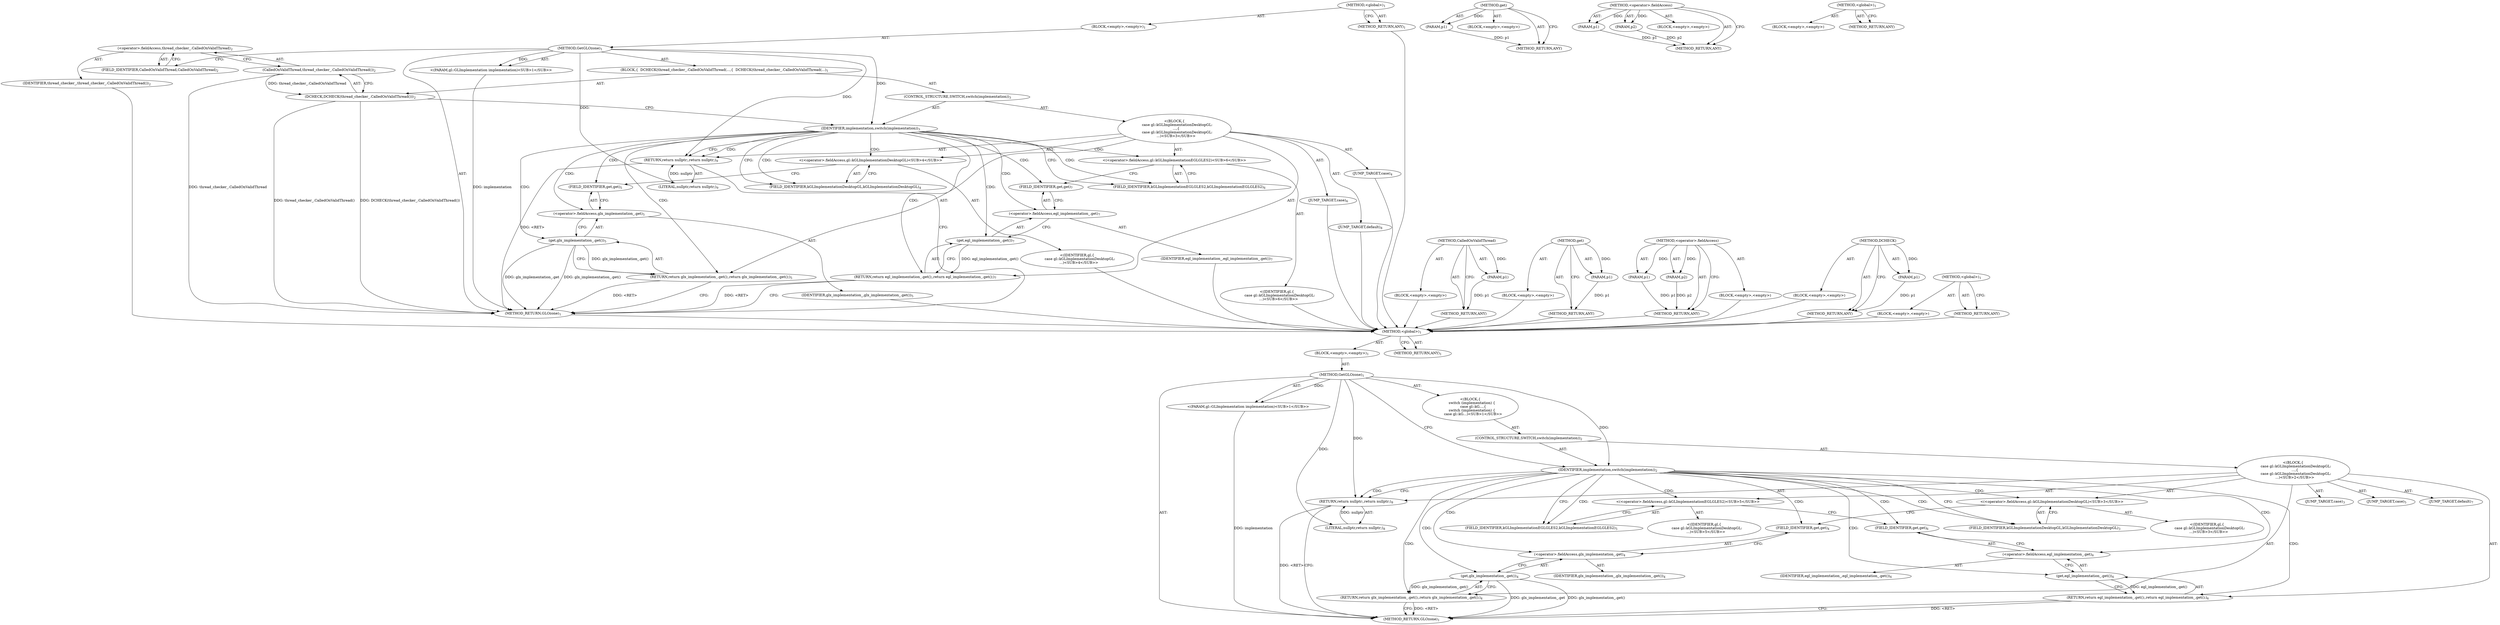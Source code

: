 digraph "&lt;global&gt;" {
vulnerable_6 [label=<(METHOD,&lt;global&gt;)<SUB>1</SUB>>];
vulnerable_7 [label=<(BLOCK,&lt;empty&gt;,&lt;empty&gt;)<SUB>1</SUB>>];
vulnerable_8 [label=<(METHOD,GetGLOzone)<SUB>1</SUB>>];
vulnerable_9 [label="<(PARAM,gl::GLImplementation implementation)<SUB>1</SUB>>"];
vulnerable_10 [label="<(BLOCK,{
   switch (implementation) {
     case gl::kG...,{
   switch (implementation) {
     case gl::kG...)<SUB>1</SUB>>"];
vulnerable_11 [label=<(CONTROL_STRUCTURE,SWITCH,switch(implementation))<SUB>2</SUB>>];
vulnerable_12 [label=<(IDENTIFIER,implementation,switch(implementation))<SUB>2</SUB>>];
vulnerable_13 [label="<(BLOCK,{
     case gl::kGLImplementationDesktopGL:
   ...,{
     case gl::kGLImplementationDesktopGL:
   ...)<SUB>2</SUB>>"];
vulnerable_14 [label=<(JUMP_TARGET,case)<SUB>3</SUB>>];
vulnerable_15 [label="<(&lt;operator&gt;.fieldAccess,gl::kGLImplementationDesktopGL)<SUB>3</SUB>>"];
vulnerable_16 [label="<(IDENTIFIER,gl,{
     case gl::kGLImplementationDesktopGL:
   ...)<SUB>3</SUB>>"];
vulnerable_17 [label=<(FIELD_IDENTIFIER,kGLImplementationDesktopGL,kGLImplementationDesktopGL)<SUB>3</SUB>>];
vulnerable_18 [label=<(RETURN,return glx_implementation_.get();,return glx_implementation_.get();)<SUB>4</SUB>>];
vulnerable_19 [label=<(get,glx_implementation_.get())<SUB>4</SUB>>];
vulnerable_20 [label=<(&lt;operator&gt;.fieldAccess,glx_implementation_.get)<SUB>4</SUB>>];
vulnerable_21 [label=<(IDENTIFIER,glx_implementation_,glx_implementation_.get())<SUB>4</SUB>>];
vulnerable_22 [label=<(FIELD_IDENTIFIER,get,get)<SUB>4</SUB>>];
vulnerable_23 [label=<(JUMP_TARGET,case)<SUB>5</SUB>>];
vulnerable_24 [label="<(&lt;operator&gt;.fieldAccess,gl::kGLImplementationEGLGLES2)<SUB>5</SUB>>"];
vulnerable_25 [label="<(IDENTIFIER,gl,{
     case gl::kGLImplementationDesktopGL:
   ...)<SUB>5</SUB>>"];
vulnerable_26 [label=<(FIELD_IDENTIFIER,kGLImplementationEGLGLES2,kGLImplementationEGLGLES2)<SUB>5</SUB>>];
vulnerable_27 [label=<(RETURN,return egl_implementation_.get();,return egl_implementation_.get();)<SUB>6</SUB>>];
vulnerable_28 [label=<(get,egl_implementation_.get())<SUB>6</SUB>>];
vulnerable_29 [label=<(&lt;operator&gt;.fieldAccess,egl_implementation_.get)<SUB>6</SUB>>];
vulnerable_30 [label=<(IDENTIFIER,egl_implementation_,egl_implementation_.get())<SUB>6</SUB>>];
vulnerable_31 [label=<(FIELD_IDENTIFIER,get,get)<SUB>6</SUB>>];
vulnerable_32 [label=<(JUMP_TARGET,default)<SUB>7</SUB>>];
vulnerable_33 [label=<(RETURN,return nullptr;,return nullptr;)<SUB>8</SUB>>];
vulnerable_34 [label=<(LITERAL,nullptr,return nullptr;)<SUB>8</SUB>>];
vulnerable_35 [label=<(METHOD_RETURN,GLOzone)<SUB>1</SUB>>];
vulnerable_37 [label=<(METHOD_RETURN,ANY)<SUB>1</SUB>>];
vulnerable_61 [label=<(METHOD,get)>];
vulnerable_62 [label=<(PARAM,p1)>];
vulnerable_63 [label=<(BLOCK,&lt;empty&gt;,&lt;empty&gt;)>];
vulnerable_64 [label=<(METHOD_RETURN,ANY)>];
vulnerable_56 [label=<(METHOD,&lt;operator&gt;.fieldAccess)>];
vulnerable_57 [label=<(PARAM,p1)>];
vulnerable_58 [label=<(PARAM,p2)>];
vulnerable_59 [label=<(BLOCK,&lt;empty&gt;,&lt;empty&gt;)>];
vulnerable_60 [label=<(METHOD_RETURN,ANY)>];
vulnerable_50 [label=<(METHOD,&lt;global&gt;)<SUB>1</SUB>>];
vulnerable_51 [label=<(BLOCK,&lt;empty&gt;,&lt;empty&gt;)>];
vulnerable_52 [label=<(METHOD_RETURN,ANY)>];
fixed_6 [label=<(METHOD,&lt;global&gt;)<SUB>1</SUB>>];
fixed_7 [label=<(BLOCK,&lt;empty&gt;,&lt;empty&gt;)<SUB>1</SUB>>];
fixed_8 [label=<(METHOD,GetGLOzone)<SUB>1</SUB>>];
fixed_9 [label="<(PARAM,gl::GLImplementation implementation)<SUB>1</SUB>>"];
fixed_10 [label=<(BLOCK,{
  DCHECK(thread_checker_.CalledOnValidThread(...,{
  DCHECK(thread_checker_.CalledOnValidThread(...)<SUB>1</SUB>>];
fixed_11 [label=<(DCHECK,DCHECK(thread_checker_.CalledOnValidThread()))<SUB>2</SUB>>];
fixed_12 [label=<(CalledOnValidThread,thread_checker_.CalledOnValidThread())<SUB>2</SUB>>];
fixed_13 [label=<(&lt;operator&gt;.fieldAccess,thread_checker_.CalledOnValidThread)<SUB>2</SUB>>];
fixed_14 [label=<(IDENTIFIER,thread_checker_,thread_checker_.CalledOnValidThread())<SUB>2</SUB>>];
fixed_15 [label=<(FIELD_IDENTIFIER,CalledOnValidThread,CalledOnValidThread)<SUB>2</SUB>>];
fixed_16 [label=<(CONTROL_STRUCTURE,SWITCH,switch(implementation))<SUB>3</SUB>>];
fixed_17 [label=<(IDENTIFIER,implementation,switch(implementation))<SUB>3</SUB>>];
fixed_18 [label="<(BLOCK,{
     case gl::kGLImplementationDesktopGL:
   ...,{
     case gl::kGLImplementationDesktopGL:
   ...)<SUB>3</SUB>>"];
fixed_19 [label=<(JUMP_TARGET,case)<SUB>4</SUB>>];
fixed_20 [label="<(&lt;operator&gt;.fieldAccess,gl::kGLImplementationDesktopGL)<SUB>4</SUB>>"];
fixed_21 [label="<(IDENTIFIER,gl,{
     case gl::kGLImplementationDesktopGL:
   ...)<SUB>4</SUB>>"];
fixed_22 [label=<(FIELD_IDENTIFIER,kGLImplementationDesktopGL,kGLImplementationDesktopGL)<SUB>4</SUB>>];
fixed_23 [label=<(RETURN,return glx_implementation_.get();,return glx_implementation_.get();)<SUB>5</SUB>>];
fixed_24 [label=<(get,glx_implementation_.get())<SUB>5</SUB>>];
fixed_25 [label=<(&lt;operator&gt;.fieldAccess,glx_implementation_.get)<SUB>5</SUB>>];
fixed_26 [label=<(IDENTIFIER,glx_implementation_,glx_implementation_.get())<SUB>5</SUB>>];
fixed_27 [label=<(FIELD_IDENTIFIER,get,get)<SUB>5</SUB>>];
fixed_28 [label=<(JUMP_TARGET,case)<SUB>6</SUB>>];
fixed_29 [label="<(&lt;operator&gt;.fieldAccess,gl::kGLImplementationEGLGLES2)<SUB>6</SUB>>"];
fixed_30 [label="<(IDENTIFIER,gl,{
     case gl::kGLImplementationDesktopGL:
   ...)<SUB>6</SUB>>"];
fixed_31 [label=<(FIELD_IDENTIFIER,kGLImplementationEGLGLES2,kGLImplementationEGLGLES2)<SUB>6</SUB>>];
fixed_32 [label=<(RETURN,return egl_implementation_.get();,return egl_implementation_.get();)<SUB>7</SUB>>];
fixed_33 [label=<(get,egl_implementation_.get())<SUB>7</SUB>>];
fixed_34 [label=<(&lt;operator&gt;.fieldAccess,egl_implementation_.get)<SUB>7</SUB>>];
fixed_35 [label=<(IDENTIFIER,egl_implementation_,egl_implementation_.get())<SUB>7</SUB>>];
fixed_36 [label=<(FIELD_IDENTIFIER,get,get)<SUB>7</SUB>>];
fixed_37 [label=<(JUMP_TARGET,default)<SUB>8</SUB>>];
fixed_38 [label=<(RETURN,return nullptr;,return nullptr;)<SUB>9</SUB>>];
fixed_39 [label=<(LITERAL,nullptr,return nullptr;)<SUB>9</SUB>>];
fixed_40 [label=<(METHOD_RETURN,GLOzone)<SUB>1</SUB>>];
fixed_42 [label=<(METHOD_RETURN,ANY)<SUB>1</SUB>>];
fixed_65 [label=<(METHOD,CalledOnValidThread)>];
fixed_66 [label=<(PARAM,p1)>];
fixed_67 [label=<(BLOCK,&lt;empty&gt;,&lt;empty&gt;)>];
fixed_68 [label=<(METHOD_RETURN,ANY)>];
fixed_74 [label=<(METHOD,get)>];
fixed_75 [label=<(PARAM,p1)>];
fixed_76 [label=<(BLOCK,&lt;empty&gt;,&lt;empty&gt;)>];
fixed_77 [label=<(METHOD_RETURN,ANY)>];
fixed_69 [label=<(METHOD,&lt;operator&gt;.fieldAccess)>];
fixed_70 [label=<(PARAM,p1)>];
fixed_71 [label=<(PARAM,p2)>];
fixed_72 [label=<(BLOCK,&lt;empty&gt;,&lt;empty&gt;)>];
fixed_73 [label=<(METHOD_RETURN,ANY)>];
fixed_61 [label=<(METHOD,DCHECK)>];
fixed_62 [label=<(PARAM,p1)>];
fixed_63 [label=<(BLOCK,&lt;empty&gt;,&lt;empty&gt;)>];
fixed_64 [label=<(METHOD_RETURN,ANY)>];
fixed_55 [label=<(METHOD,&lt;global&gt;)<SUB>1</SUB>>];
fixed_56 [label=<(BLOCK,&lt;empty&gt;,&lt;empty&gt;)>];
fixed_57 [label=<(METHOD_RETURN,ANY)>];
vulnerable_6 -> vulnerable_7  [key=0, label="AST: "];
vulnerable_6 -> vulnerable_37  [key=0, label="AST: "];
vulnerable_6 -> vulnerable_37  [key=1, label="CFG: "];
vulnerable_7 -> vulnerable_8  [key=0, label="AST: "];
vulnerable_8 -> vulnerable_9  [key=0, label="AST: "];
vulnerable_8 -> vulnerable_9  [key=1, label="DDG: "];
vulnerable_8 -> vulnerable_10  [key=0, label="AST: "];
vulnerable_8 -> vulnerable_35  [key=0, label="AST: "];
vulnerable_8 -> vulnerable_12  [key=0, label="CFG: "];
vulnerable_8 -> vulnerable_12  [key=1, label="DDG: "];
vulnerable_8 -> vulnerable_33  [key=0, label="DDG: "];
vulnerable_8 -> vulnerable_34  [key=0, label="DDG: "];
vulnerable_9 -> vulnerable_35  [key=0, label="DDG: implementation"];
vulnerable_10 -> vulnerable_11  [key=0, label="AST: "];
vulnerable_11 -> vulnerable_12  [key=0, label="AST: "];
vulnerable_11 -> vulnerable_13  [key=0, label="AST: "];
vulnerable_12 -> vulnerable_17  [key=0, label="CFG: "];
vulnerable_12 -> vulnerable_17  [key=1, label="CDG: "];
vulnerable_12 -> vulnerable_26  [key=0, label="CFG: "];
vulnerable_12 -> vulnerable_26  [key=1, label="CDG: "];
vulnerable_12 -> vulnerable_33  [key=0, label="CFG: "];
vulnerable_12 -> vulnerable_33  [key=1, label="CDG: "];
vulnerable_12 -> vulnerable_24  [key=0, label="CDG: "];
vulnerable_12 -> vulnerable_15  [key=0, label="CDG: "];
vulnerable_12 -> vulnerable_29  [key=0, label="CDG: "];
vulnerable_12 -> vulnerable_18  [key=0, label="CDG: "];
vulnerable_12 -> vulnerable_19  [key=0, label="CDG: "];
vulnerable_12 -> vulnerable_28  [key=0, label="CDG: "];
vulnerable_12 -> vulnerable_20  [key=0, label="CDG: "];
vulnerable_12 -> vulnerable_22  [key=0, label="CDG: "];
vulnerable_12 -> vulnerable_27  [key=0, label="CDG: "];
vulnerable_12 -> vulnerable_31  [key=0, label="CDG: "];
vulnerable_13 -> vulnerable_14  [key=0, label="AST: "];
vulnerable_13 -> vulnerable_15  [key=0, label="AST: "];
vulnerable_13 -> vulnerable_18  [key=0, label="AST: "];
vulnerable_13 -> vulnerable_23  [key=0, label="AST: "];
vulnerable_13 -> vulnerable_24  [key=0, label="AST: "];
vulnerable_13 -> vulnerable_27  [key=0, label="AST: "];
vulnerable_13 -> vulnerable_32  [key=0, label="AST: "];
vulnerable_13 -> vulnerable_33  [key=0, label="AST: "];
vulnerable_15 -> vulnerable_16  [key=0, label="AST: "];
vulnerable_15 -> vulnerable_17  [key=0, label="AST: "];
vulnerable_15 -> vulnerable_22  [key=0, label="CFG: "];
vulnerable_17 -> vulnerable_15  [key=0, label="CFG: "];
vulnerable_18 -> vulnerable_19  [key=0, label="AST: "];
vulnerable_18 -> vulnerable_35  [key=0, label="CFG: "];
vulnerable_18 -> vulnerable_35  [key=1, label="DDG: &lt;RET&gt;"];
vulnerable_19 -> vulnerable_20  [key=0, label="AST: "];
vulnerable_19 -> vulnerable_18  [key=0, label="CFG: "];
vulnerable_19 -> vulnerable_18  [key=1, label="DDG: glx_implementation_.get()"];
vulnerable_19 -> vulnerable_35  [key=0, label="DDG: glx_implementation_.get"];
vulnerable_19 -> vulnerable_35  [key=1, label="DDG: glx_implementation_.get()"];
vulnerable_20 -> vulnerable_21  [key=0, label="AST: "];
vulnerable_20 -> vulnerable_22  [key=0, label="AST: "];
vulnerable_20 -> vulnerable_19  [key=0, label="CFG: "];
vulnerable_22 -> vulnerable_20  [key=0, label="CFG: "];
vulnerable_24 -> vulnerable_25  [key=0, label="AST: "];
vulnerable_24 -> vulnerable_26  [key=0, label="AST: "];
vulnerable_24 -> vulnerable_31  [key=0, label="CFG: "];
vulnerable_26 -> vulnerable_24  [key=0, label="CFG: "];
vulnerable_27 -> vulnerable_28  [key=0, label="AST: "];
vulnerable_27 -> vulnerable_35  [key=0, label="CFG: "];
vulnerable_27 -> vulnerable_35  [key=1, label="DDG: &lt;RET&gt;"];
vulnerable_28 -> vulnerable_29  [key=0, label="AST: "];
vulnerable_28 -> vulnerable_27  [key=0, label="CFG: "];
vulnerable_28 -> vulnerable_27  [key=1, label="DDG: egl_implementation_.get()"];
vulnerable_29 -> vulnerable_30  [key=0, label="AST: "];
vulnerable_29 -> vulnerable_31  [key=0, label="AST: "];
vulnerable_29 -> vulnerable_28  [key=0, label="CFG: "];
vulnerable_31 -> vulnerable_29  [key=0, label="CFG: "];
vulnerable_33 -> vulnerable_34  [key=0, label="AST: "];
vulnerable_33 -> vulnerable_35  [key=0, label="CFG: "];
vulnerable_33 -> vulnerable_35  [key=1, label="DDG: &lt;RET&gt;"];
vulnerable_34 -> vulnerable_33  [key=0, label="DDG: nullptr"];
vulnerable_61 -> vulnerable_62  [key=0, label="AST: "];
vulnerable_61 -> vulnerable_62  [key=1, label="DDG: "];
vulnerable_61 -> vulnerable_63  [key=0, label="AST: "];
vulnerable_61 -> vulnerable_64  [key=0, label="AST: "];
vulnerable_61 -> vulnerable_64  [key=1, label="CFG: "];
vulnerable_62 -> vulnerable_64  [key=0, label="DDG: p1"];
vulnerable_56 -> vulnerable_57  [key=0, label="AST: "];
vulnerable_56 -> vulnerable_57  [key=1, label="DDG: "];
vulnerable_56 -> vulnerable_59  [key=0, label="AST: "];
vulnerable_56 -> vulnerable_58  [key=0, label="AST: "];
vulnerable_56 -> vulnerable_58  [key=1, label="DDG: "];
vulnerable_56 -> vulnerable_60  [key=0, label="AST: "];
vulnerable_56 -> vulnerable_60  [key=1, label="CFG: "];
vulnerable_57 -> vulnerable_60  [key=0, label="DDG: p1"];
vulnerable_58 -> vulnerable_60  [key=0, label="DDG: p2"];
vulnerable_50 -> vulnerable_51  [key=0, label="AST: "];
vulnerable_50 -> vulnerable_52  [key=0, label="AST: "];
vulnerable_50 -> vulnerable_52  [key=1, label="CFG: "];
fixed_6 -> fixed_7  [key=0, label="AST: "];
fixed_6 -> fixed_42  [key=0, label="AST: "];
fixed_6 -> fixed_42  [key=1, label="CFG: "];
fixed_7 -> fixed_8  [key=0, label="AST: "];
fixed_8 -> fixed_9  [key=0, label="AST: "];
fixed_8 -> fixed_9  [key=1, label="DDG: "];
fixed_8 -> fixed_10  [key=0, label="AST: "];
fixed_8 -> fixed_40  [key=0, label="AST: "];
fixed_8 -> fixed_15  [key=0, label="CFG: "];
fixed_8 -> fixed_17  [key=0, label="DDG: "];
fixed_8 -> fixed_38  [key=0, label="DDG: "];
fixed_8 -> fixed_39  [key=0, label="DDG: "];
fixed_9 -> fixed_40  [key=0, label="DDG: implementation"];
fixed_10 -> fixed_11  [key=0, label="AST: "];
fixed_10 -> fixed_16  [key=0, label="AST: "];
fixed_11 -> fixed_12  [key=0, label="AST: "];
fixed_11 -> fixed_17  [key=0, label="CFG: "];
fixed_11 -> fixed_40  [key=0, label="DDG: thread_checker_.CalledOnValidThread()"];
fixed_11 -> fixed_40  [key=1, label="DDG: DCHECK(thread_checker_.CalledOnValidThread())"];
fixed_12 -> fixed_13  [key=0, label="AST: "];
fixed_12 -> fixed_11  [key=0, label="CFG: "];
fixed_12 -> fixed_11  [key=1, label="DDG: thread_checker_.CalledOnValidThread"];
fixed_12 -> fixed_40  [key=0, label="DDG: thread_checker_.CalledOnValidThread"];
fixed_13 -> fixed_14  [key=0, label="AST: "];
fixed_13 -> fixed_15  [key=0, label="AST: "];
fixed_13 -> fixed_12  [key=0, label="CFG: "];
fixed_14 -> vulnerable_6  [key=0];
fixed_15 -> fixed_13  [key=0, label="CFG: "];
fixed_16 -> fixed_17  [key=0, label="AST: "];
fixed_16 -> fixed_18  [key=0, label="AST: "];
fixed_17 -> fixed_22  [key=0, label="CFG: "];
fixed_17 -> fixed_22  [key=1, label="CDG: "];
fixed_17 -> fixed_31  [key=0, label="CFG: "];
fixed_17 -> fixed_31  [key=1, label="CDG: "];
fixed_17 -> fixed_38  [key=0, label="CFG: "];
fixed_17 -> fixed_38  [key=1, label="CDG: "];
fixed_17 -> fixed_24  [key=0, label="CDG: "];
fixed_17 -> fixed_29  [key=0, label="CDG: "];
fixed_17 -> fixed_34  [key=0, label="CDG: "];
fixed_17 -> fixed_32  [key=0, label="CDG: "];
fixed_17 -> fixed_33  [key=0, label="CDG: "];
fixed_17 -> fixed_23  [key=0, label="CDG: "];
fixed_17 -> fixed_36  [key=0, label="CDG: "];
fixed_17 -> fixed_20  [key=0, label="CDG: "];
fixed_17 -> fixed_25  [key=0, label="CDG: "];
fixed_17 -> fixed_27  [key=0, label="CDG: "];
fixed_18 -> fixed_19  [key=0, label="AST: "];
fixed_18 -> fixed_20  [key=0, label="AST: "];
fixed_18 -> fixed_23  [key=0, label="AST: "];
fixed_18 -> fixed_28  [key=0, label="AST: "];
fixed_18 -> fixed_29  [key=0, label="AST: "];
fixed_18 -> fixed_32  [key=0, label="AST: "];
fixed_18 -> fixed_37  [key=0, label="AST: "];
fixed_18 -> fixed_38  [key=0, label="AST: "];
fixed_19 -> vulnerable_6  [key=0];
fixed_20 -> fixed_21  [key=0, label="AST: "];
fixed_20 -> fixed_22  [key=0, label="AST: "];
fixed_20 -> fixed_27  [key=0, label="CFG: "];
fixed_21 -> vulnerable_6  [key=0];
fixed_22 -> fixed_20  [key=0, label="CFG: "];
fixed_23 -> fixed_24  [key=0, label="AST: "];
fixed_23 -> fixed_40  [key=0, label="CFG: "];
fixed_23 -> fixed_40  [key=1, label="DDG: &lt;RET&gt;"];
fixed_24 -> fixed_25  [key=0, label="AST: "];
fixed_24 -> fixed_23  [key=0, label="CFG: "];
fixed_24 -> fixed_23  [key=1, label="DDG: glx_implementation_.get()"];
fixed_24 -> fixed_40  [key=0, label="DDG: glx_implementation_.get"];
fixed_24 -> fixed_40  [key=1, label="DDG: glx_implementation_.get()"];
fixed_25 -> fixed_26  [key=0, label="AST: "];
fixed_25 -> fixed_27  [key=0, label="AST: "];
fixed_25 -> fixed_24  [key=0, label="CFG: "];
fixed_26 -> vulnerable_6  [key=0];
fixed_27 -> fixed_25  [key=0, label="CFG: "];
fixed_28 -> vulnerable_6  [key=0];
fixed_29 -> fixed_30  [key=0, label="AST: "];
fixed_29 -> fixed_31  [key=0, label="AST: "];
fixed_29 -> fixed_36  [key=0, label="CFG: "];
fixed_30 -> vulnerable_6  [key=0];
fixed_31 -> fixed_29  [key=0, label="CFG: "];
fixed_32 -> fixed_33  [key=0, label="AST: "];
fixed_32 -> fixed_40  [key=0, label="CFG: "];
fixed_32 -> fixed_40  [key=1, label="DDG: &lt;RET&gt;"];
fixed_33 -> fixed_34  [key=0, label="AST: "];
fixed_33 -> fixed_32  [key=0, label="CFG: "];
fixed_33 -> fixed_32  [key=1, label="DDG: egl_implementation_.get()"];
fixed_34 -> fixed_35  [key=0, label="AST: "];
fixed_34 -> fixed_36  [key=0, label="AST: "];
fixed_34 -> fixed_33  [key=0, label="CFG: "];
fixed_35 -> vulnerable_6  [key=0];
fixed_36 -> fixed_34  [key=0, label="CFG: "];
fixed_37 -> vulnerable_6  [key=0];
fixed_38 -> fixed_39  [key=0, label="AST: "];
fixed_38 -> fixed_40  [key=0, label="CFG: "];
fixed_38 -> fixed_40  [key=1, label="DDG: &lt;RET&gt;"];
fixed_39 -> fixed_38  [key=0, label="DDG: nullptr"];
fixed_40 -> vulnerable_6  [key=0];
fixed_42 -> vulnerable_6  [key=0];
fixed_65 -> fixed_66  [key=0, label="AST: "];
fixed_65 -> fixed_66  [key=1, label="DDG: "];
fixed_65 -> fixed_67  [key=0, label="AST: "];
fixed_65 -> fixed_68  [key=0, label="AST: "];
fixed_65 -> fixed_68  [key=1, label="CFG: "];
fixed_66 -> fixed_68  [key=0, label="DDG: p1"];
fixed_67 -> vulnerable_6  [key=0];
fixed_68 -> vulnerable_6  [key=0];
fixed_74 -> fixed_75  [key=0, label="AST: "];
fixed_74 -> fixed_75  [key=1, label="DDG: "];
fixed_74 -> fixed_76  [key=0, label="AST: "];
fixed_74 -> fixed_77  [key=0, label="AST: "];
fixed_74 -> fixed_77  [key=1, label="CFG: "];
fixed_75 -> fixed_77  [key=0, label="DDG: p1"];
fixed_76 -> vulnerable_6  [key=0];
fixed_77 -> vulnerable_6  [key=0];
fixed_69 -> fixed_70  [key=0, label="AST: "];
fixed_69 -> fixed_70  [key=1, label="DDG: "];
fixed_69 -> fixed_72  [key=0, label="AST: "];
fixed_69 -> fixed_71  [key=0, label="AST: "];
fixed_69 -> fixed_71  [key=1, label="DDG: "];
fixed_69 -> fixed_73  [key=0, label="AST: "];
fixed_69 -> fixed_73  [key=1, label="CFG: "];
fixed_70 -> fixed_73  [key=0, label="DDG: p1"];
fixed_71 -> fixed_73  [key=0, label="DDG: p2"];
fixed_72 -> vulnerable_6  [key=0];
fixed_73 -> vulnerable_6  [key=0];
fixed_61 -> fixed_62  [key=0, label="AST: "];
fixed_61 -> fixed_62  [key=1, label="DDG: "];
fixed_61 -> fixed_63  [key=0, label="AST: "];
fixed_61 -> fixed_64  [key=0, label="AST: "];
fixed_61 -> fixed_64  [key=1, label="CFG: "];
fixed_62 -> fixed_64  [key=0, label="DDG: p1"];
fixed_63 -> vulnerable_6  [key=0];
fixed_64 -> vulnerable_6  [key=0];
fixed_55 -> fixed_56  [key=0, label="AST: "];
fixed_55 -> fixed_57  [key=0, label="AST: "];
fixed_55 -> fixed_57  [key=1, label="CFG: "];
fixed_56 -> vulnerable_6  [key=0];
fixed_57 -> vulnerable_6  [key=0];
}
